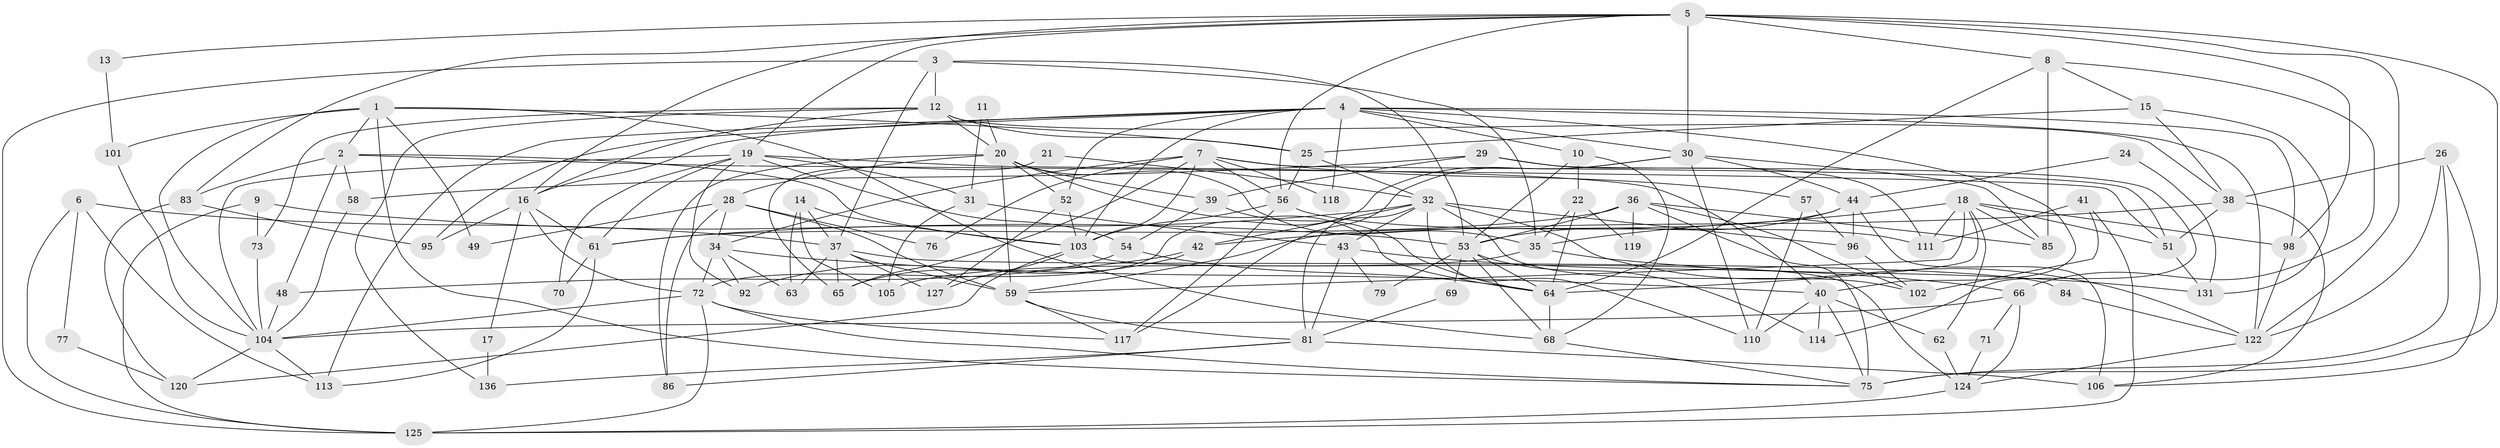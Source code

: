 // original degree distribution, {4: 0.2608695652173913, 5: 0.15217391304347827, 7: 0.050724637681159424, 3: 0.2463768115942029, 2: 0.16666666666666666, 6: 0.10869565217391304, 8: 0.014492753623188406}
// Generated by graph-tools (version 1.1) at 2025/11/02/27/25 16:11:23]
// undirected, 96 vertices, 229 edges
graph export_dot {
graph [start="1"]
  node [color=gray90,style=filled];
  1 [super="+27"];
  2 [super="+108"];
  3 [super="+121"];
  4 [super="+107"];
  5 [super="+116"];
  6;
  7 [super="+23"];
  8 [super="+135"];
  9;
  10;
  11;
  12 [super="+112"];
  13;
  14 [super="+33"];
  15;
  16;
  17;
  18 [super="+78"];
  19 [super="+55"];
  20 [super="+47"];
  21;
  22 [super="+93"];
  24;
  25;
  26 [super="+80"];
  28;
  29 [super="+100"];
  30 [super="+134"];
  31;
  32 [super="+129"];
  34 [super="+126"];
  35 [super="+74"];
  36 [super="+50"];
  37 [super="+45"];
  38 [super="+90"];
  39 [super="+87"];
  40 [super="+89"];
  41 [super="+97"];
  42;
  43 [super="+60"];
  44 [super="+46"];
  48;
  49;
  51 [super="+82"];
  52;
  53 [super="+130"];
  54 [super="+109"];
  56;
  57;
  58;
  59 [super="+91"];
  61 [super="+94"];
  62;
  63;
  64 [super="+67"];
  65;
  66;
  68 [super="+99"];
  69;
  70;
  71;
  72 [super="+88"];
  73;
  75 [super="+115"];
  76;
  77;
  79;
  81;
  83;
  84;
  85;
  86;
  92;
  95;
  96;
  98;
  101;
  102;
  103 [super="+133"];
  104 [super="+132"];
  105;
  106;
  110;
  111;
  113;
  114;
  117 [super="+138"];
  118;
  119;
  120;
  122 [super="+123"];
  124 [super="+137"];
  125 [super="+128"];
  127;
  131;
  136;
  1 -- 25;
  1 -- 49;
  1 -- 2;
  1 -- 101;
  1 -- 104;
  1 -- 75;
  1 -- 68;
  2 -- 103;
  2 -- 48;
  2 -- 51;
  2 -- 58;
  2 -- 83;
  3 -- 12;
  3 -- 37;
  3 -- 53;
  3 -- 125;
  3 -- 35;
  4 -- 10;
  4 -- 40;
  4 -- 113;
  4 -- 122;
  4 -- 16;
  4 -- 98;
  4 -- 52;
  4 -- 118;
  4 -- 95;
  4 -- 30;
  4 -- 103;
  5 -- 98;
  5 -- 16;
  5 -- 83;
  5 -- 30;
  5 -- 19;
  5 -- 56;
  5 -- 75 [weight=2];
  5 -- 13;
  5 -- 8;
  5 -- 122;
  6 -- 113;
  6 -- 77;
  6 -- 125;
  6 -- 37;
  7 -- 56;
  7 -- 65;
  7 -- 103;
  7 -- 118;
  7 -- 57;
  7 -- 76;
  7 -- 34;
  7 -- 51;
  8 -- 64;
  8 -- 85;
  8 -- 66;
  8 -- 15;
  9 -- 73;
  9 -- 125;
  9 -- 53;
  10 -- 22 [weight=2];
  10 -- 53;
  10 -- 68;
  11 -- 20;
  11 -- 31;
  12 -- 16;
  12 -- 25;
  12 -- 38;
  12 -- 136;
  12 -- 73;
  12 -- 20;
  13 -- 101;
  14 -- 63;
  14 -- 105;
  14 -- 37;
  14 -- 103 [weight=2];
  15 -- 25;
  15 -- 38;
  15 -- 131;
  16 -- 17;
  16 -- 95;
  16 -- 61;
  16 -- 72;
  17 -- 136;
  18 -- 85;
  18 -- 98;
  18 -- 51;
  18 -- 64;
  18 -- 111;
  18 -- 59;
  18 -- 35;
  18 -- 62;
  19 -- 61;
  19 -- 92;
  19 -- 31;
  19 -- 70;
  19 -- 40;
  19 -- 104;
  19 -- 54;
  20 -- 86;
  20 -- 35;
  20 -- 52;
  20 -- 39;
  20 -- 59;
  20 -- 28;
  20 -- 64;
  21 -- 65;
  21 -- 32;
  22 -- 35;
  22 -- 119;
  22 -- 64 [weight=2];
  24 -- 131;
  24 -- 44;
  25 -- 56;
  25 -- 32;
  26 -- 106;
  26 -- 75;
  26 -- 122;
  26 -- 38;
  28 -- 49;
  28 -- 59;
  28 -- 76;
  28 -- 86;
  28 -- 34;
  29 -- 111;
  29 -- 58;
  29 -- 114;
  29 -- 39;
  30 -- 110;
  30 -- 44;
  30 -- 85;
  30 -- 117;
  30 -- 72;
  31 -- 105;
  31 -- 43;
  32 -- 81;
  32 -- 102;
  32 -- 43;
  32 -- 96;
  32 -- 42;
  32 -- 61;
  32 -- 110;
  32 -- 122;
  34 -- 92;
  34 -- 63;
  34 -- 40;
  34 -- 72;
  35 -- 131;
  35 -- 105;
  36 -- 75;
  36 -- 85;
  36 -- 119;
  36 -- 102;
  36 -- 61;
  36 -- 53;
  37 -- 59;
  37 -- 65;
  37 -- 84;
  37 -- 63;
  37 -- 127;
  38 -- 42;
  38 -- 51;
  38 -- 106;
  39 -- 54;
  39 -- 64;
  40 -- 114;
  40 -- 110;
  40 -- 75;
  40 -- 62;
  41 -- 111;
  41 -- 125;
  41 -- 102;
  42 -- 48;
  42 -- 92;
  43 -- 81;
  43 -- 66;
  43 -- 79;
  44 -- 96;
  44 -- 106;
  44 -- 59;
  44 -- 53;
  48 -- 104;
  51 -- 131;
  52 -- 127;
  52 -- 103;
  53 -- 69;
  53 -- 68;
  53 -- 79;
  53 -- 114;
  53 -- 64;
  54 -- 64;
  54 -- 65;
  56 -- 103;
  56 -- 111;
  56 -- 117;
  57 -- 110;
  57 -- 96;
  58 -- 104;
  59 -- 81;
  59 -- 117;
  61 -- 113;
  61 -- 70;
  62 -- 124;
  64 -- 68;
  66 -- 71;
  66 -- 104;
  66 -- 124;
  68 -- 75;
  69 -- 81;
  71 -- 124;
  72 -- 125;
  72 -- 104;
  72 -- 75;
  72 -- 117;
  73 -- 104;
  77 -- 120;
  81 -- 106;
  81 -- 86;
  81 -- 136;
  83 -- 95;
  83 -- 120;
  84 -- 122;
  96 -- 102;
  98 -- 122;
  101 -- 104;
  103 -- 127;
  103 -- 124;
  103 -- 120;
  104 -- 113;
  104 -- 120;
  122 -- 124;
  124 -- 125;
}
